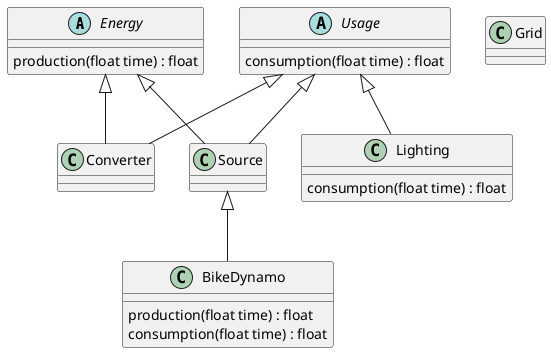 @startuml Transition

/'
 ' Energy is a concept that can be produced.
 '/
abstract class Energy
Energy : production(float time) : float

/'
 ' Usage of an energy
 '/
abstract class Usage
Usage : consumption(float time) : float


/'
 ' Primary energy sources : easy to exploit, like petrol, coal, gas, burning wood.
 ' Straight forward transformation of the source to energy by burning, low tech for conversion.
 '/
class Source extends Energy, Usage

class BikeDynamo extends Source
BikeDynamo : production(float time) : float
BikeDynamo : consumption(float time) : float

/'
 ' Secondary energy source : transform something into electricity but with a device that needs to be build.
 ' More complex transformation of the source to energy by using a device, high tech for conversion.
 '/
class Converter extends Energy, Usage

/'
 ' Lighting is a usage of energy
 '/
class Lighting extends Usage
Lighting : consumption(float time) : float


/'
 ' A grid receives converge source of energies and make it availabe for usages
 '/
class Grid

@enduml